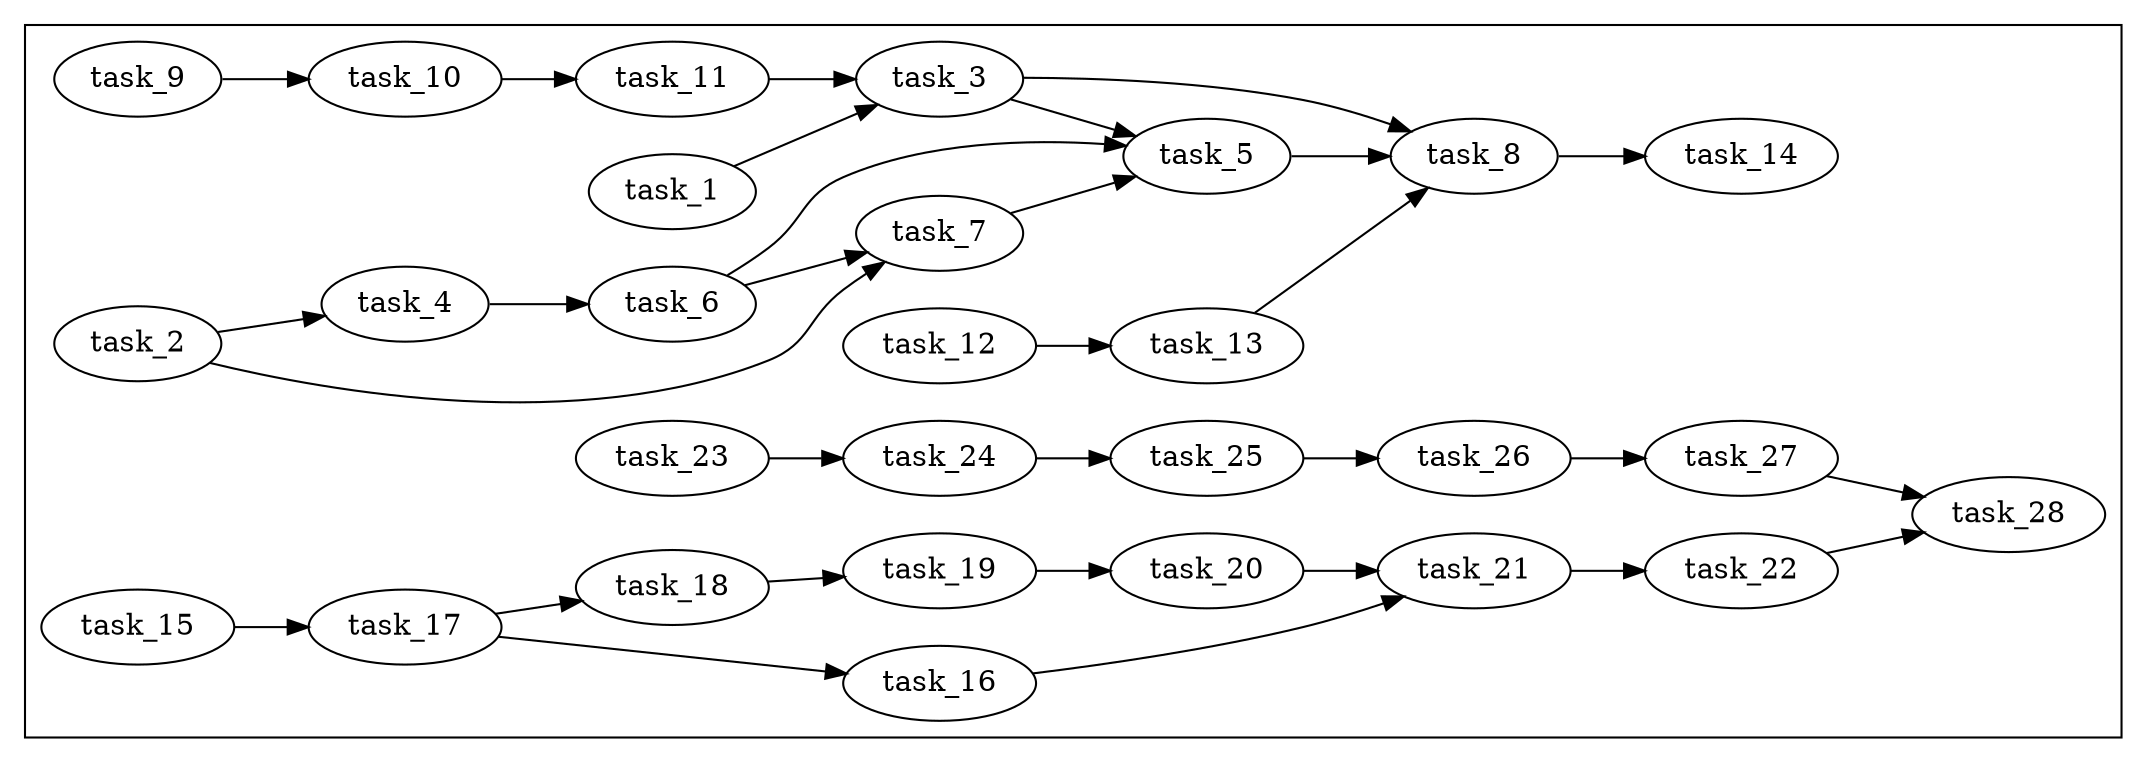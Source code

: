 digraph G {
	color=white
	rankdir=LR;
subgraph cluster_0 {
	color=black;
	 "task_1"->"task_3"
	 "task_2"->"task_4"
	 "task_2"->"task_7"
	 "task_7"->"task_5"
	 "task_4"->"task_6"
	 "task_3"->"task_5"
	 "task_6"->"task_7"
	 "task_6"->"task_5"
	 "task_3"->"task_8"
	 "task_5"->"task_8"
	 
	 "task_9"->"task_10"
	 "task_10"->"task_11"
	 "task_11"->"task_3"
	 "task_13"->"task_8"
	 "task_12"->"task_13"
	 "task_8"->"task_14"
	 
	 "task_17"->"task_16"
	 "task_15"->"task_17"
	 "task_17"->"task_18"
	 
	 "task_18"->"task_19"
	 "task_19"->"task_20"
     "task_20"->"task_21"
     "task_21"->"task_22"
     "task_16"->"task_21"
     
     "task_23"->"task_24"
     "task_24"->"task_25"
     "task_25"->"task_26"
     "task_26"->"task_27"
     "task_22"->"task_28"
     "task_27"->"task_28"
	 
}
}